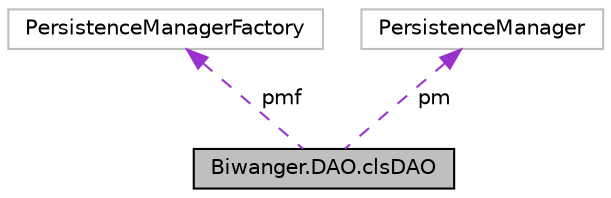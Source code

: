 digraph "Biwanger.DAO.clsDAO"
{
 // LATEX_PDF_SIZE
  edge [fontname="Helvetica",fontsize="10",labelfontname="Helvetica",labelfontsize="10"];
  node [fontname="Helvetica",fontsize="10",shape=record];
  Node1 [label="Biwanger.DAO.clsDAO",height=0.2,width=0.4,color="black", fillcolor="grey75", style="filled", fontcolor="black",tooltip=" "];
  Node2 -> Node1 [dir="back",color="darkorchid3",fontsize="10",style="dashed",label=" pmf" ,fontname="Helvetica"];
  Node2 [label="PersistenceManagerFactory",height=0.2,width=0.4,color="grey75", fillcolor="white", style="filled",tooltip=" "];
  Node3 -> Node1 [dir="back",color="darkorchid3",fontsize="10",style="dashed",label=" pm" ,fontname="Helvetica"];
  Node3 [label="PersistenceManager",height=0.2,width=0.4,color="grey75", fillcolor="white", style="filled",tooltip=" "];
}
